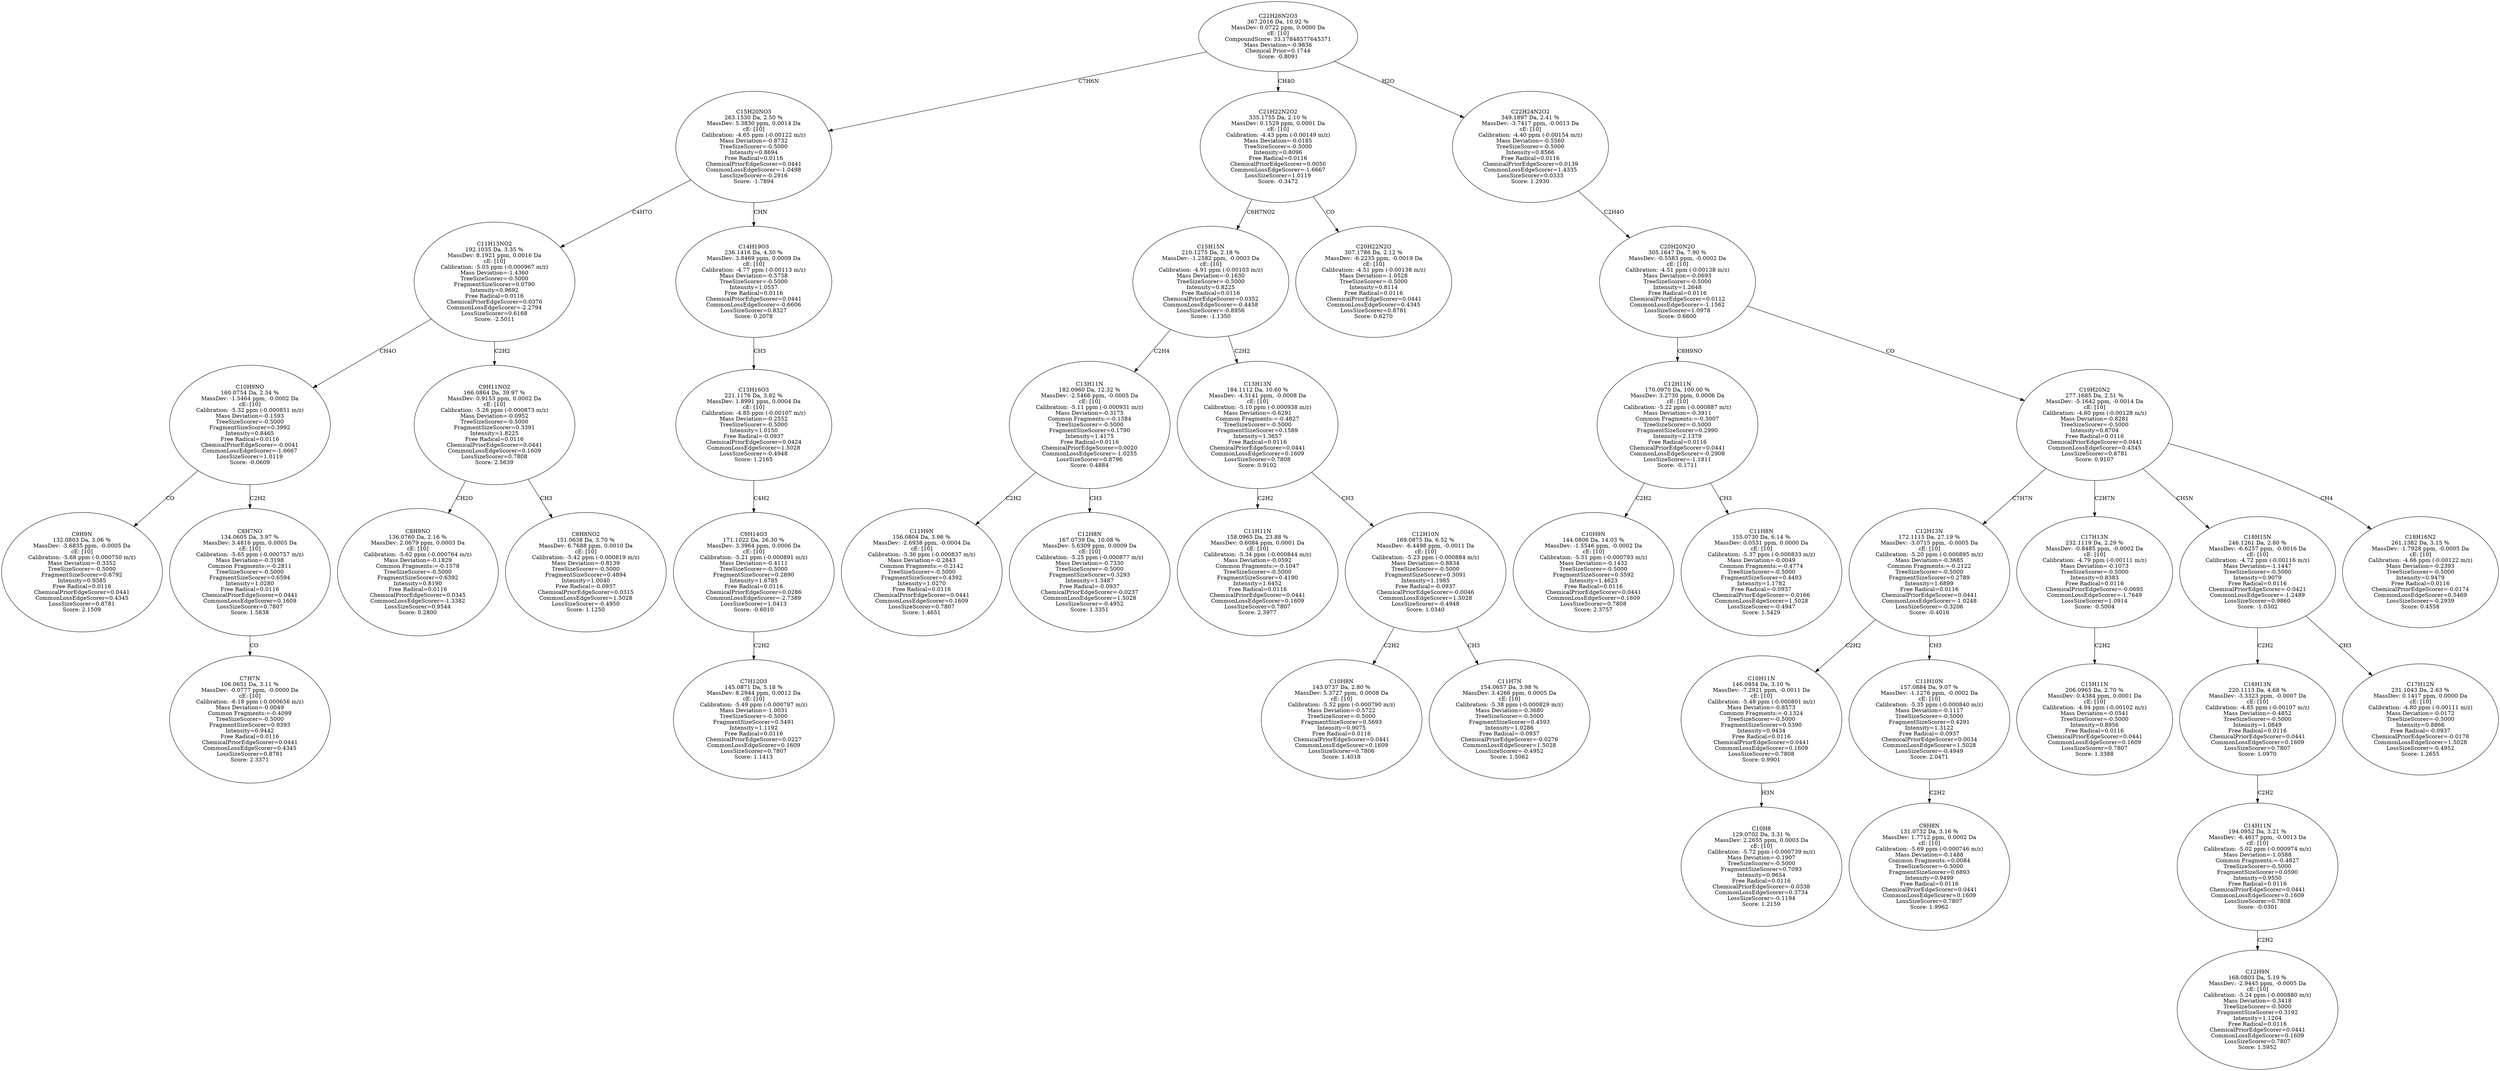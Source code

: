 strict digraph {
v1 [label="C9H9N\n132.0803 Da, 3.06 %\nMassDev: -3.6835 ppm, -0.0005 Da\ncE: [10]\nCalibration: -5.68 ppm (-0.000750 m/z)\nMass Deviation=-0.3352\nTreeSizeScorer=-0.5000\nFragmentSizeScorer=0.6792\nIntensity=0.9385\nFree Radical=0.0116\nChemicalPriorEdgeScorer=0.0441\nCommonLossEdgeScorer=0.4345\nLossSizeScorer=0.8781\nScore: 2.1509"];
v2 [label="C7H7N\n106.0651 Da, 3.11 %\nMassDev: -0.0777 ppm, -0.0000 Da\ncE: [10]\nCalibration: -6.18 ppm (-0.000656 m/z)\nMass Deviation=-0.0049\nCommon Fragments:=-0.4099\nTreeSizeScorer=-0.5000\nFragmentSizeScorer=0.9393\nIntensity=0.9442\nFree Radical=0.0116\nChemicalPriorEdgeScorer=0.0441\nCommonLossEdgeScorer=0.4345\nLossSizeScorer=0.8781\nScore: 2.3371"];
v3 [label="C8H7NO\n134.0605 Da, 3.97 %\nMassDev: 3.4816 ppm, 0.0005 Da\ncE: [10]\nCalibration: -5.65 ppm (-0.000757 m/z)\nMass Deviation=-0.3198\nCommon Fragments:=-0.2811\nTreeSizeScorer=-0.5000\nFragmentSizeScorer=0.6594\nIntensity=1.0280\nFree Radical=0.0116\nChemicalPriorEdgeScorer=0.0441\nCommonLossEdgeScorer=0.1609\nLossSizeScorer=0.7807\nScore: 1.5838"];
v4 [label="C10H9NO\n160.0754 Da, 2.34 %\nMassDev: -1.5464 ppm, -0.0002 Da\ncE: [10]\nCalibration: -5.32 ppm (-0.000851 m/z)\nMass Deviation=-0.1593\nTreeSizeScorer=-0.5000\nFragmentSizeScorer=0.3992\nIntensity=0.8465\nFree Radical=0.0116\nChemicalPriorEdgeScorer=-0.0041\nCommonLossEdgeScorer=-1.6667\nLossSizeScorer=1.0119\nScore: -0.0609"];
v5 [label="C8H9NO\n136.0760 Da, 2.16 %\nMassDev: 2.0679 ppm, 0.0003 Da\ncE: [10]\nCalibration: -5.62 ppm (-0.000764 m/z)\nMass Deviation=-0.1829\nCommon Fragments:=-0.1578\nTreeSizeScorer=-0.5000\nFragmentSizeScorer=0.6392\nIntensity=0.8190\nFree Radical=0.0116\nChemicalPriorEdgeScorer=0.0345\nCommonLossEdgeScorer=-1.3382\nLossSizeScorer=0.9544\nScore: 0.2800"];
v6 [label="C8H8NO2\n151.0638 Da, 3.70 %\nMassDev: 6.7688 ppm, 0.0010 Da\ncE: [10]\nCalibration: -5.42 ppm (-0.000819 m/z)\nMass Deviation=-0.8139\nTreeSizeScorer=-0.5000\nFragmentSizeScorer=0.4894\nIntensity=1.0040\nFree Radical=-0.0937\nChemicalPriorEdgeScorer=0.0315\nCommonLossEdgeScorer=1.5028\nLossSizeScorer=-0.4950\nScore: 1.1250"];
v7 [label="C9H11NO2\n166.0864 Da, 39.97 %\nMassDev: 0.9153 ppm, 0.0002 Da\ncE: [10]\nCalibration: -5.26 ppm (-0.000873 m/z)\nMass Deviation=-0.0952\nTreeSizeScorer=-0.5000\nFragmentSizeScorer=0.3391\nIntensity=1.8225\nFree Radical=0.0116\nChemicalPriorEdgeScorer=0.0441\nCommonLossEdgeScorer=0.1609\nLossSizeScorer=0.7808\nScore: 2.5639"];
v8 [label="C11H13NO2\n192.1035 Da, 3.35 %\nMassDev: 8.1921 ppm, 0.0016 Da\ncE: [10]\nCalibration: -5.03 ppm (-0.000967 m/z)\nMass Deviation=-1.4360\nTreeSizeScorer=-0.5000\nFragmentSizeScorer=0.0790\nIntensity=0.9692\nFree Radical=0.0116\nChemicalPriorEdgeScorer=0.0376\nCommonLossEdgeScorer=-2.2794\nLossSizeScorer=0.6168\nScore: -2.5011"];
v9 [label="C7H12O3\n145.0871 Da, 5.18 %\nMassDev: 8.2944 ppm, 0.0012 Da\ncE: [10]\nCalibration: -5.49 ppm (-0.000797 m/z)\nMass Deviation=-1.0031\nTreeSizeScorer=-0.5000\nFragmentSizeScorer=0.5491\nIntensity=1.1192\nFree Radical=0.0116\nChemicalPriorEdgeScorer=0.0227\nCommonLossEdgeScorer=0.1609\nLossSizeScorer=0.7807\nScore: 1.1413"];
v10 [label="C9H14O3\n171.1022 Da, 26.30 %\nMassDev: 3.3964 ppm, 0.0006 Da\ncE: [10]\nCalibration: -5.21 ppm (-0.000891 m/z)\nMass Deviation=-0.4111\nTreeSizeScorer=-0.5000\nFragmentSizeScorer=0.2890\nIntensity=1.6785\nFree Radical=0.0116\nChemicalPriorEdgeScorer=0.0286\nCommonLossEdgeScorer=-2.7389\nLossSizeScorer=1.0413\nScore: -0.6010"];
v11 [label="C13H16O3\n221.1176 Da, 3.82 %\nMassDev: 1.8991 ppm, 0.0004 Da\ncE: [10]\nCalibration: -4.85 ppm (-0.00107 m/z)\nMass Deviation=-0.2552\nTreeSizeScorer=-0.5000\nIntensity=1.0150\nFree Radical=-0.0937\nChemicalPriorEdgeScorer=0.0424\nCommonLossEdgeScorer=1.5028\nLossSizeScorer=-0.4948\nScore: 1.2165"];
v12 [label="C14H19O3\n236.1416 Da, 4.30 %\nMassDev: 3.8469 ppm, 0.0009 Da\ncE: [10]\nCalibration: -4.77 ppm (-0.00113 m/z)\nMass Deviation=-0.5758\nTreeSizeScorer=-0.5000\nIntensity=1.0557\nFree Radical=0.0116\nChemicalPriorEdgeScorer=0.0441\nCommonLossEdgeScorer=-0.6606\nLossSizeScorer=0.8327\nScore: 0.2078"];
v13 [label="C15H20NO3\n263.1530 Da, 2.50 %\nMassDev: 5.3830 ppm, 0.0014 Da\ncE: [10]\nCalibration: -4.65 ppm (-0.00122 m/z)\nMass Deviation=-0.8732\nTreeSizeScorer=-0.5000\nIntensity=0.8694\nFree Radical=0.0116\nChemicalPriorEdgeScorer=0.0441\nCommonLossEdgeScorer=-1.0498\nLossSizeScorer=-0.2916\nScore: -1.7894"];
v14 [label="C11H9N\n156.0804 Da, 3.96 %\nMassDev: -2.6938 ppm, -0.0004 Da\ncE: [10]\nCalibration: -5.36 ppm (-0.000837 m/z)\nMass Deviation=-0.2843\nCommon Fragments:=-0.2142\nTreeSizeScorer=-0.5000\nFragmentSizeScorer=0.4392\nIntensity=1.0270\nFree Radical=0.0116\nChemicalPriorEdgeScorer=0.0441\nCommonLossEdgeScorer=0.1609\nLossSizeScorer=0.7807\nScore: 1.4651"];
v15 [label="C12H8N\n167.0739 Da, 10.08 %\nMassDev: 5.6309 ppm, 0.0009 Da\ncE: [10]\nCalibration: -5.25 ppm (-0.000877 m/z)\nMass Deviation=-0.7330\nTreeSizeScorer=-0.5000\nFragmentSizeScorer=0.3293\nIntensity=1.3487\nFree Radical=-0.0937\nChemicalPriorEdgeScorer=-0.0237\nCommonLossEdgeScorer=1.5028\nLossSizeScorer=-0.4952\nScore: 1.3351"];
v16 [label="C13H11N\n182.0960 Da, 12.32 %\nMassDev: -2.5466 ppm, -0.0005 Da\ncE: [10]\nCalibration: -5.11 ppm (-0.000931 m/z)\nMass Deviation=-0.3175\nCommon Fragments:=-0.1584\nTreeSizeScorer=-0.5000\nFragmentSizeScorer=0.1790\nIntensity=1.4175\nFree Radical=0.0116\nChemicalPriorEdgeScorer=0.0020\nCommonLossEdgeScorer=-1.0255\nLossSizeScorer=0.8796\nScore: 0.4884"];
v17 [label="C11H11N\n158.0965 Da, 23.88 %\nMassDev: 0.6084 ppm, 0.0001 Da\ncE: [10]\nCalibration: -5.34 ppm (-0.000844 m/z)\nMass Deviation=-0.0592\nCommon Fragments:=-0.1047\nTreeSizeScorer=-0.5000\nFragmentSizeScorer=0.4190\nIntensity=1.6452\nFree Radical=0.0116\nChemicalPriorEdgeScorer=0.0441\nCommonLossEdgeScorer=0.1609\nLossSizeScorer=0.7807\nScore: 2.3977"];
v18 [label="C10H8N\n143.0737 Da, 2.80 %\nMassDev: 5.3727 ppm, 0.0008 Da\ncE: [10]\nCalibration: -5.52 ppm (-0.000790 m/z)\nMass Deviation=-0.5722\nTreeSizeScorer=-0.5000\nFragmentSizeScorer=0.5693\nIntensity=0.9075\nFree Radical=0.0116\nChemicalPriorEdgeScorer=0.0441\nCommonLossEdgeScorer=0.1609\nLossSizeScorer=0.7806\nScore: 1.4018"];
v19 [label="C11H7N\n154.0657 Da, 3.98 %\nMassDev: 3.4266 ppm, 0.0005 Da\ncE: [10]\nCalibration: -5.38 ppm (-0.000829 m/z)\nMass Deviation=-0.3680\nTreeSizeScorer=-0.5000\nFragmentSizeScorer=0.4593\nIntensity=1.0286\nFree Radical=-0.0937\nChemicalPriorEdgeScorer=-0.0276\nCommonLossEdgeScorer=1.5028\nLossSizeScorer=-0.4952\nScore: 1.5062"];
v20 [label="C12H10N\n169.0875 Da, 6.52 %\nMassDev: -6.4498 ppm, -0.0011 Da\ncE: [10]\nCalibration: -5.23 ppm (-0.000884 m/z)\nMass Deviation=-0.8834\nTreeSizeScorer=-0.5000\nFragmentSizeScorer=0.3091\nIntensity=1.1985\nFree Radical=-0.0937\nChemicalPriorEdgeScorer=-0.0046\nCommonLossEdgeScorer=1.5028\nLossSizeScorer=-0.4948\nScore: 1.0340"];
v21 [label="C13H13N\n184.1112 Da, 10.60 %\nMassDev: -4.5141 ppm, -0.0008 Da\ncE: [10]\nCalibration: -5.10 ppm (-0.000938 m/z)\nMass Deviation=-0.6291\nCommon Fragments:=-0.4827\nTreeSizeScorer=-0.5000\nFragmentSizeScorer=0.1589\nIntensity=1.3657\nFree Radical=0.0116\nChemicalPriorEdgeScorer=0.0441\nCommonLossEdgeScorer=0.1609\nLossSizeScorer=0.7808\nScore: 0.9102"];
v22 [label="C15H15N\n210.1275 Da, 2.18 %\nMassDev: -1.2582 ppm, -0.0003 Da\ncE: [10]\nCalibration: -4.91 ppm (-0.00103 m/z)\nMass Deviation=-0.1630\nTreeSizeScorer=-0.5000\nIntensity=0.8225\nFree Radical=0.0116\nChemicalPriorEdgeScorer=0.0352\nCommonLossEdgeScorer=-0.4458\nLossSizeScorer=-0.8956\nScore: -1.1350"];
v23 [label="C20H22N2O\n307.1786 Da, 2.12 %\nMassDev: -6.2235 ppm, -0.0019 Da\ncE: [10]\nCalibration: -4.51 ppm (-0.00138 m/z)\nMass Deviation=-1.0528\nTreeSizeScorer=-0.5000\nIntensity=0.8114\nFree Radical=0.0116\nChemicalPriorEdgeScorer=0.0441\nCommonLossEdgeScorer=0.4345\nLossSizeScorer=0.8781\nScore: 0.6270"];
v24 [label="C21H22N2O2\n335.1755 Da, 2.10 %\nMassDev: 0.1529 ppm, 0.0001 Da\ncE: [10]\nCalibration: -4.43 ppm (-0.00149 m/z)\nMass Deviation=-0.0185\nTreeSizeScorer=-0.5000\nIntensity=0.8096\nFree Radical=0.0116\nChemicalPriorEdgeScorer=0.0050\nCommonLossEdgeScorer=-1.6667\nLossSizeScorer=1.0119\nScore: -0.3472"];
v25 [label="C10H9N\n144.0806 Da, 14.03 %\nMassDev: -1.5546 ppm, -0.0002 Da\ncE: [10]\nCalibration: -5.51 ppm (-0.000793 m/z)\nMass Deviation=-0.1432\nTreeSizeScorer=-0.5000\nFragmentSizeScorer=0.5592\nIntensity=1.4623\nFree Radical=0.0116\nChemicalPriorEdgeScorer=0.0441\nCommonLossEdgeScorer=0.1609\nLossSizeScorer=0.7808\nScore: 2.3757"];
v26 [label="C11H8N\n155.0730 Da, 6.14 %\nMassDev: 0.0531 ppm, 0.0000 Da\ncE: [10]\nCalibration: -5.37 ppm (-0.000833 m/z)\nMass Deviation=-0.0049\nCommon Fragments:=-0.4774\nTreeSizeScorer=-0.5000\nFragmentSizeScorer=0.4493\nIntensity=1.1782\nFree Radical=-0.0937\nChemicalPriorEdgeScorer=-0.0166\nCommonLossEdgeScorer=1.5028\nLossSizeScorer=-0.4947\nScore: 1.5429"];
v27 [label="C12H11N\n170.0970 Da, 100.00 %\nMassDev: 3.2730 ppm, 0.0006 Da\ncE: [10]\nCalibration: -5.22 ppm (-0.000887 m/z)\nMass Deviation=-0.3911\nCommon Fragments:=-0.3007\nTreeSizeScorer=-0.5000\nFragmentSizeScorer=0.2990\nIntensity=2.1379\nFree Radical=0.0116\nChemicalPriorEdgeScorer=0.0441\nCommonLossEdgeScorer=-0.2908\nLossSizeScorer=-1.1811\nScore: -0.1711"];
v28 [label="C10H8\n129.0702 Da, 3.31 %\nMassDev: 2.2655 ppm, 0.0003 Da\ncE: [10]\nCalibration: -5.72 ppm (-0.000739 m/z)\nMass Deviation=-0.1907\nTreeSizeScorer=-0.5000\nFragmentSizeScorer=0.7093\nIntensity=0.9654\nFree Radical=0.0116\nChemicalPriorEdgeScorer=-0.0338\nCommonLossEdgeScorer=0.3734\nLossSizeScorer=-0.1194\nScore: 1.2159"];
v29 [label="C10H11N\n146.0954 Da, 3.10 %\nMassDev: -7.2921 ppm, -0.0011 Da\ncE: [10]\nCalibration: -5.48 ppm (-0.000801 m/z)\nMass Deviation=-0.8573\nCommon Fragments:=-0.1324\nTreeSizeScorer=-0.5000\nFragmentSizeScorer=0.5390\nIntensity=0.9434\nFree Radical=0.0116\nChemicalPriorEdgeScorer=0.0441\nCommonLossEdgeScorer=0.1609\nLossSizeScorer=0.7808\nScore: 0.9901"];
v30 [label="C9H8N\n131.0732 Da, 3.16 %\nMassDev: 1.7712 ppm, 0.0002 Da\ncE: [10]\nCalibration: -5.69 ppm (-0.000746 m/z)\nMass Deviation=-0.1488\nCommon Fragments:=0.0084\nTreeSizeScorer=-0.5000\nFragmentSizeScorer=0.6893\nIntensity=0.9499\nFree Radical=0.0116\nChemicalPriorEdgeScorer=0.0441\nCommonLossEdgeScorer=0.1609\nLossSizeScorer=0.7807\nScore: 1.9962"];
v31 [label="C11H10N\n157.0884 Da, 9.07 %\nMassDev: -1.1276 ppm, -0.0002 Da\ncE: [10]\nCalibration: -5.35 ppm (-0.000840 m/z)\nMass Deviation=-0.1117\nTreeSizeScorer=-0.5000\nFragmentSizeScorer=0.4291\nIntensity=1.3122\nFree Radical=-0.0937\nChemicalPriorEdgeScorer=0.0034\nCommonLossEdgeScorer=1.5028\nLossSizeScorer=-0.4949\nScore: 2.0471"];
v32 [label="C12H13N\n172.1115 Da, 27.19 %\nMassDev: -3.0715 ppm, -0.0005 Da\ncE: [10]\nCalibration: -5.20 ppm (-0.000895 m/z)\nMass Deviation=-0.3685\nCommon Fragments:=-0.2122\nTreeSizeScorer=-0.5000\nFragmentSizeScorer=0.2789\nIntensity=1.6899\nFree Radical=0.0116\nChemicalPriorEdgeScorer=0.0441\nCommonLossEdgeScorer=-1.0248\nLossSizeScorer=-0.3206\nScore: -0.4016"];
v33 [label="C15H11N\n206.0965 Da, 2.70 %\nMassDev: 0.4384 ppm, 0.0001 Da\ncE: [10]\nCalibration: -4.94 ppm (-0.00102 m/z)\nMass Deviation=-0.0541\nTreeSizeScorer=-0.5000\nIntensity=0.8956\nFree Radical=0.0116\nChemicalPriorEdgeScorer=0.0441\nCommonLossEdgeScorer=0.1609\nLossSizeScorer=0.7807\nScore: 1.3388"];
v34 [label="C17H13N\n232.1119 Da, 2.29 %\nMassDev: -0.8485 ppm, -0.0002 Da\ncE: [10]\nCalibration: -4.79 ppm (-0.00111 m/z)\nMass Deviation=-0.1073\nTreeSizeScorer=-0.5000\nIntensity=0.8383\nFree Radical=0.0116\nChemicalPriorEdgeScorer=-0.0695\nCommonLossEdgeScorer=-1.7649\nLossSizeScorer=1.0914\nScore: -0.5004"];
v35 [label="C12H9N\n168.0803 Da, 5.19 %\nMassDev: -2.9445 ppm, -0.0005 Da\ncE: [10]\nCalibration: -5.24 ppm (-0.000880 m/z)\nMass Deviation=-0.3418\nTreeSizeScorer=-0.5000\nFragmentSizeScorer=0.3192\nIntensity=1.1204\nFree Radical=0.0116\nChemicalPriorEdgeScorer=0.0441\nCommonLossEdgeScorer=0.1609\nLossSizeScorer=0.7807\nScore: 1.5952"];
v36 [label="C14H11N\n194.0952 Da, 3.21 %\nMassDev: -6.4617 ppm, -0.0013 Da\ncE: [10]\nCalibration: -5.02 ppm (-0.000974 m/z)\nMass Deviation=-1.0588\nCommon Fragments:=-0.4827\nTreeSizeScorer=-0.5000\nFragmentSizeScorer=0.0590\nIntensity=0.9550\nFree Radical=0.0116\nChemicalPriorEdgeScorer=0.0441\nCommonLossEdgeScorer=0.1609\nLossSizeScorer=0.7808\nScore: -0.0301"];
v37 [label="C16H13N\n220.1113 Da, 4.68 %\nMassDev: -3.3323 ppm, -0.0007 Da\ncE: [10]\nCalibration: -4.85 ppm (-0.00107 m/z)\nMass Deviation=-0.4852\nTreeSizeScorer=-0.5000\nIntensity=1.0849\nFree Radical=0.0116\nChemicalPriorEdgeScorer=0.0441\nCommonLossEdgeScorer=0.1609\nLossSizeScorer=0.7807\nScore: 1.0970"];
v38 [label="C17H12N\n231.1043 Da, 2.63 %\nMassDev: 0.1417 ppm, 0.0000 Da\ncE: [10]\nCalibration: -4.80 ppm (-0.00111 m/z)\nMass Deviation=-0.0172\nTreeSizeScorer=-0.5000\nIntensity=0.8866\nFree Radical=-0.0937\nChemicalPriorEdgeScorer=-0.0178\nCommonLossEdgeScorer=1.5028\nLossSizeScorer=-0.4952\nScore: 1.2655"];
v39 [label="C18H15N\n246.1261 Da, 2.80 %\nMassDev: -6.6257 ppm, -0.0016 Da\ncE: [10]\nCalibration: -4.72 ppm (-0.00116 m/z)\nMass Deviation=-1.1447\nTreeSizeScorer=-0.5000\nIntensity=0.9079\nFree Radical=0.0116\nChemicalPriorEdgeScorer=-0.0421\nCommonLossEdgeScorer=-1.2489\nLossSizeScorer=0.9860\nScore: -1.0302"];
v40 [label="C18H16N2\n261.1382 Da, 3.15 %\nMassDev: -1.7928 ppm, -0.0005 Da\ncE: [10]\nCalibration: -4.66 ppm (-0.00122 m/z)\nMass Deviation=-0.2393\nTreeSizeScorer=-0.5000\nIntensity=0.9479\nFree Radical=0.0116\nChemicalPriorEdgeScorer=-0.0174\nCommonLossEdgeScorer=0.5469\nLossSizeScorer=-0.2939\nScore: 0.4558"];
v41 [label="C19H20N2\n277.1685 Da, 2.51 %\nMassDev: -5.1642 ppm, -0.0014 Da\ncE: [10]\nCalibration: -4.60 ppm (-0.00128 m/z)\nMass Deviation=-0.8281\nTreeSizeScorer=-0.5000\nIntensity=0.8704\nFree Radical=0.0116\nChemicalPriorEdgeScorer=0.0441\nCommonLossEdgeScorer=0.4345\nLossSizeScorer=0.8781\nScore: 0.9107"];
v42 [label="C20H20N2O\n305.1647 Da, 7.90 %\nMassDev: -0.5583 ppm, -0.0002 Da\ncE: [10]\nCalibration: -4.51 ppm (-0.00138 m/z)\nMass Deviation=-0.0693\nTreeSizeScorer=-0.5000\nIntensity=1.2648\nFree Radical=0.0116\nChemicalPriorEdgeScorer=0.0112\nCommonLossEdgeScorer=-1.1562\nLossSizeScorer=1.0978\nScore: 0.6600"];
v43 [label="C22H24N2O2\n349.1897 Da, 2.41 %\nMassDev: -3.7417 ppm, -0.0013 Da\ncE: [10]\nCalibration: -4.40 ppm (-0.00154 m/z)\nMass Deviation=-0.5560\nTreeSizeScorer=-0.5000\nIntensity=0.8566\nFree Radical=0.0116\nChemicalPriorEdgeScorer=0.0139\nCommonLossEdgeScorer=1.4335\nLossSizeScorer=0.0333\nScore: 1.2930"];
v44 [label="C22H26N2O3\n367.2016 Da, 10.92 %\nMassDev: 0.0722 ppm, 0.0000 Da\ncE: [10]\nCompoundScore: 33.17848577645371\nMass Deviation=-0.9836\nChemical Prior=0.1744\nScore: -0.8091"];
v4 -> v1 [label="CO"];
v3 -> v2 [label="CO"];
v4 -> v3 [label="C2H2"];
v8 -> v4 [label="CH4O"];
v7 -> v5 [label="CH2O"];
v7 -> v6 [label="CH3"];
v8 -> v7 [label="C2H2"];
v13 -> v8 [label="C4H7O"];
v10 -> v9 [label="C2H2"];
v11 -> v10 [label="C4H2"];
v12 -> v11 [label="CH3"];
v13 -> v12 [label="CHN"];
v44 -> v13 [label="C7H6N"];
v16 -> v14 [label="C2H2"];
v16 -> v15 [label="CH3"];
v22 -> v16 [label="C2H4"];
v21 -> v17 [label="C2H2"];
v20 -> v18 [label="C2H2"];
v20 -> v19 [label="CH3"];
v21 -> v20 [label="CH3"];
v22 -> v21 [label="C2H2"];
v24 -> v22 [label="C6H7NO2"];
v24 -> v23 [label="CO"];
v44 -> v24 [label="CH4O"];
v27 -> v25 [label="C2H2"];
v27 -> v26 [label="CH3"];
v42 -> v27 [label="C8H9NO"];
v29 -> v28 [label="H3N"];
v32 -> v29 [label="C2H2"];
v31 -> v30 [label="C2H2"];
v32 -> v31 [label="CH3"];
v41 -> v32 [label="C7H7N"];
v34 -> v33 [label="C2H2"];
v41 -> v34 [label="C2H7N"];
v36 -> v35 [label="C2H2"];
v37 -> v36 [label="C2H2"];
v39 -> v37 [label="C2H2"];
v39 -> v38 [label="CH3"];
v41 -> v39 [label="CH5N"];
v41 -> v40 [label="CH4"];
v42 -> v41 [label="CO"];
v43 -> v42 [label="C2H4O"];
v44 -> v43 [label="H2O"];
}